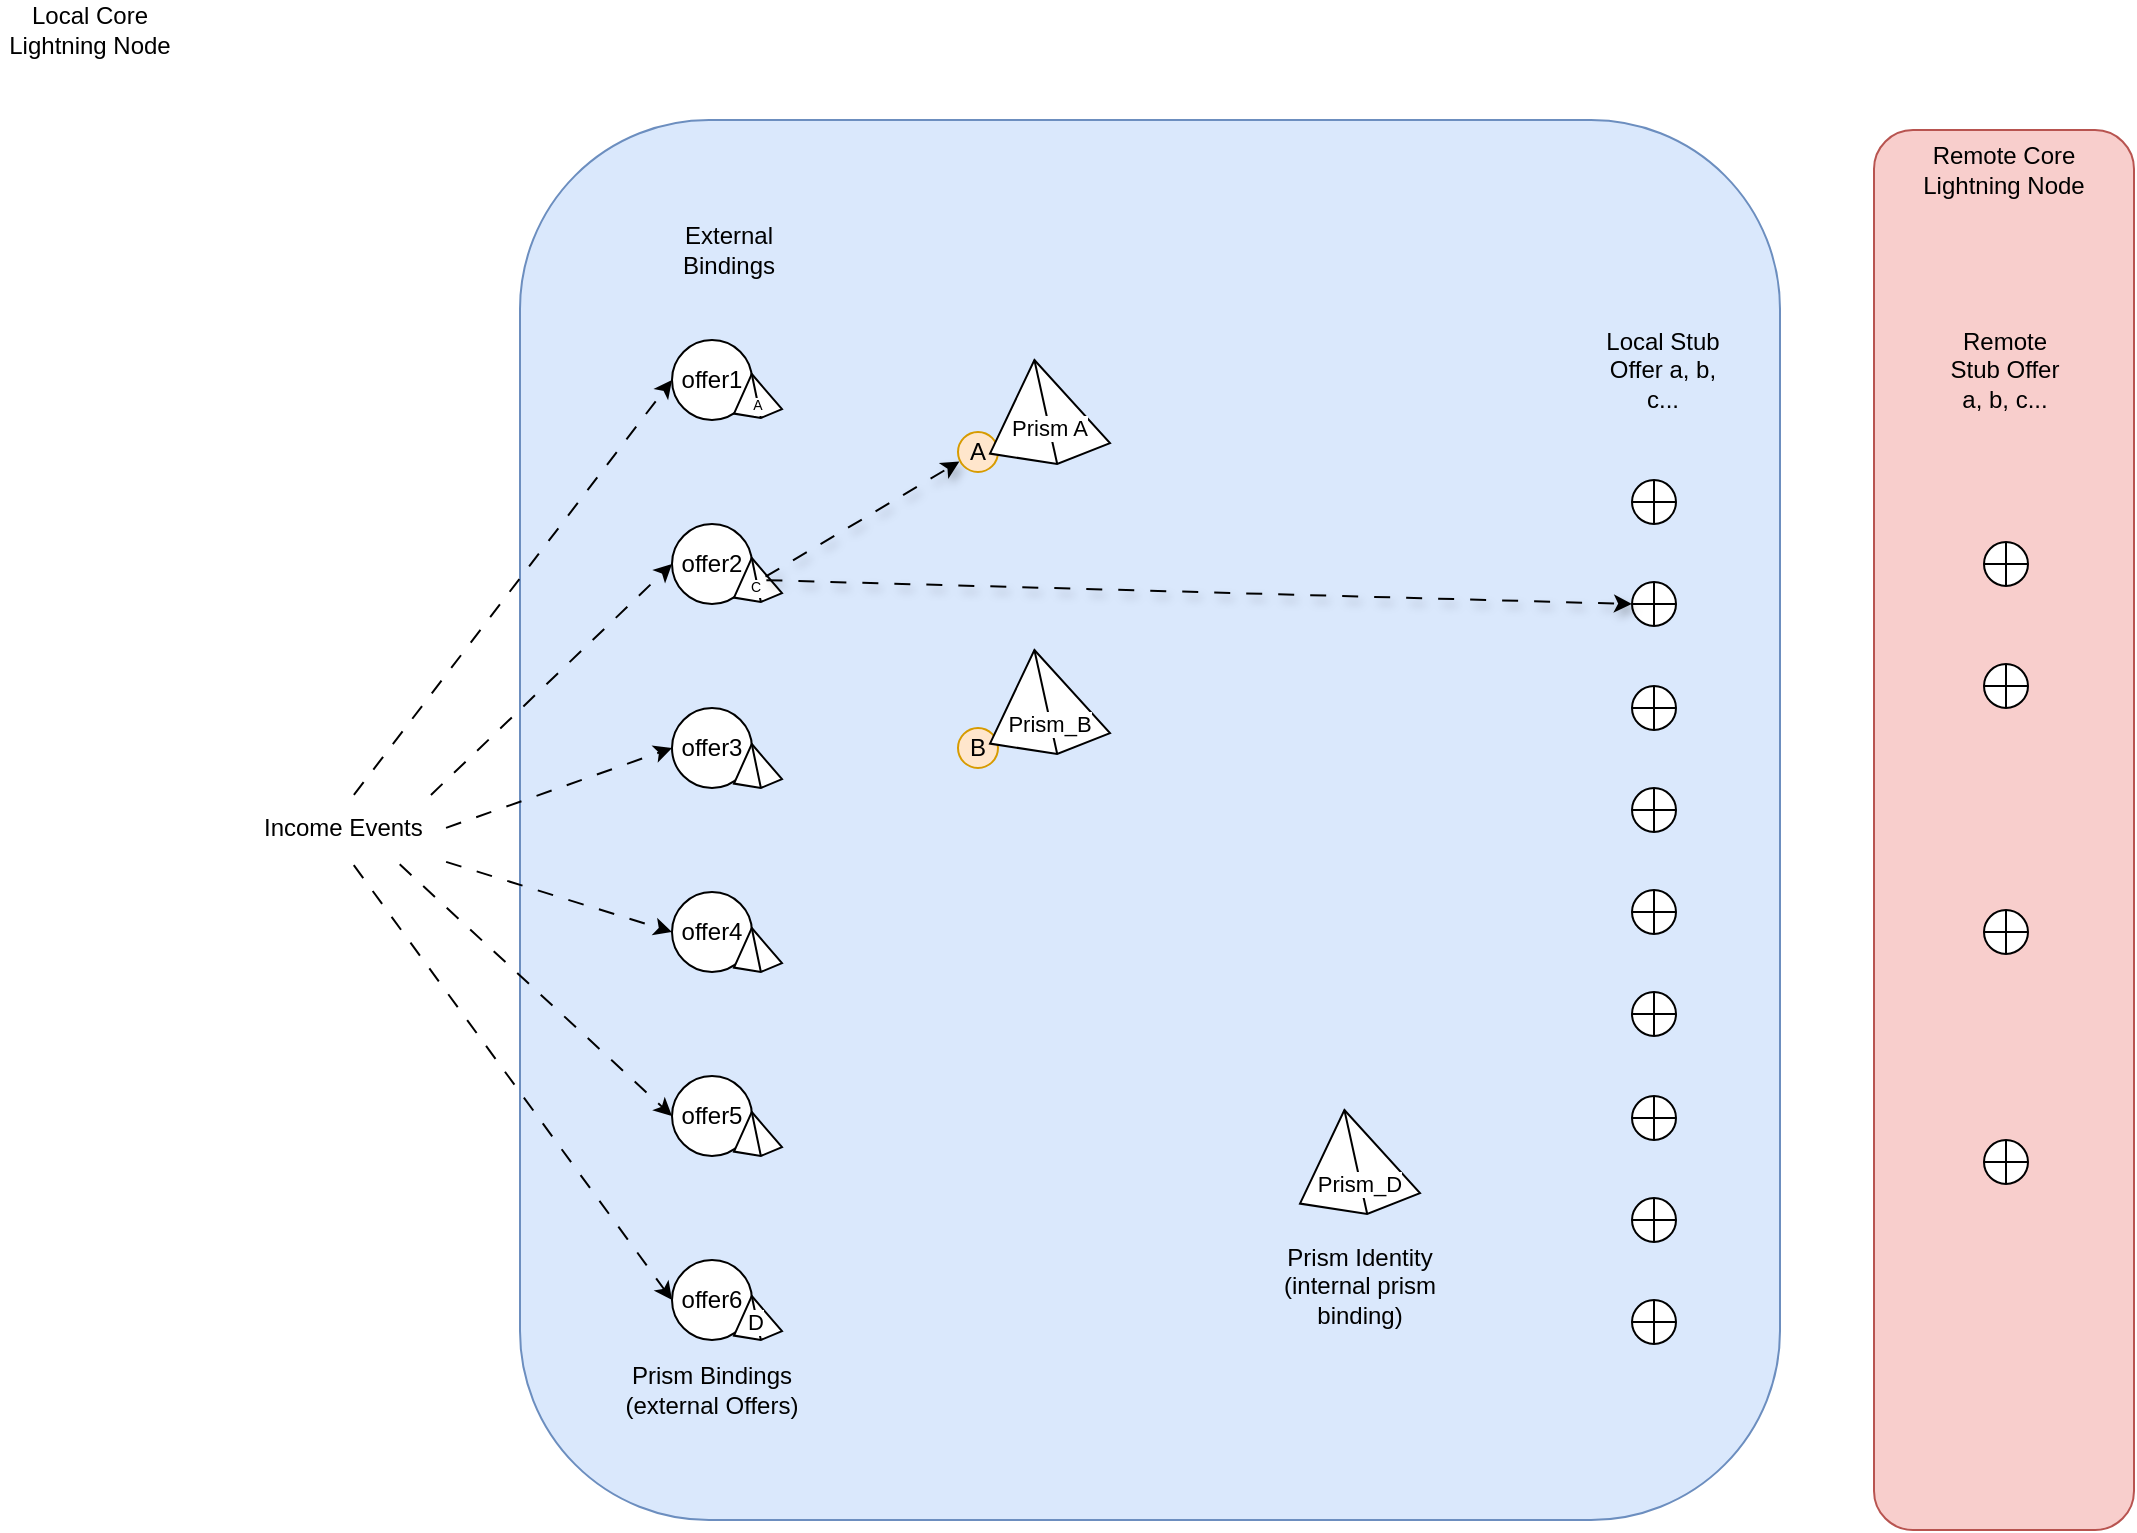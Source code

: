 <mxfile version="24.7.10">
  <diagram name="Page-1" id="5v8HJ1yWOcfsFn8PfRNU">
    <mxGraphModel dx="1948" dy="1653" grid="1" gridSize="10" guides="1" tooltips="1" connect="1" arrows="1" fold="1" page="1" pageScale="1" pageWidth="850" pageHeight="1100" math="0" shadow="0">
      <root>
        <mxCell id="0" />
        <mxCell id="1" parent="0" />
        <mxCell id="lW_S1ad1Wm1c-Adbqdd0-81" value="" style="rounded=1;whiteSpace=wrap;html=1;fillColor=#f8cecc;strokeColor=#b85450;" vertex="1" parent="1">
          <mxGeometry x="707" y="-75" width="130" height="700" as="geometry" />
        </mxCell>
        <mxCell id="lW_S1ad1Wm1c-Adbqdd0-80" value="" style="rounded=1;whiteSpace=wrap;html=1;fillColor=#dae8fc;strokeColor=#6c8ebf;" vertex="1" parent="1">
          <mxGeometry x="30" y="-80" width="630" height="700" as="geometry" />
        </mxCell>
        <mxCell id="lW_S1ad1Wm1c-Adbqdd0-2" value="offer6" style="ellipse;whiteSpace=wrap;html=1;aspect=fixed;direction=south;" vertex="1" parent="1">
          <mxGeometry x="106" y="490" width="40" height="40" as="geometry" />
        </mxCell>
        <mxCell id="lW_S1ad1Wm1c-Adbqdd0-3" value="offer5" style="ellipse;whiteSpace=wrap;html=1;aspect=fixed;direction=south;" vertex="1" parent="1">
          <mxGeometry x="106" y="398" width="40" height="40" as="geometry" />
        </mxCell>
        <mxCell id="lW_S1ad1Wm1c-Adbqdd0-4" value="offer4" style="ellipse;whiteSpace=wrap;html=1;aspect=fixed;direction=south;" vertex="1" parent="1">
          <mxGeometry x="106" y="306" width="40" height="40" as="geometry" />
        </mxCell>
        <mxCell id="lW_S1ad1Wm1c-Adbqdd0-5" value="offer3" style="ellipse;whiteSpace=wrap;html=1;aspect=fixed;direction=south;" vertex="1" parent="1">
          <mxGeometry x="106" y="214" width="40" height="40" as="geometry" />
        </mxCell>
        <mxCell id="lW_S1ad1Wm1c-Adbqdd0-6" value="offer2" style="ellipse;whiteSpace=wrap;html=1;aspect=fixed;direction=south;" vertex="1" parent="1">
          <mxGeometry x="106" y="122" width="40" height="40" as="geometry" />
        </mxCell>
        <mxCell id="lW_S1ad1Wm1c-Adbqdd0-7" value="offer1" style="ellipse;whiteSpace=wrap;html=1;aspect=fixed;direction=south;" vertex="1" parent="1">
          <mxGeometry x="106" y="30" width="40" height="40" as="geometry" />
        </mxCell>
        <mxCell id="lW_S1ad1Wm1c-Adbqdd0-50" value="" style="verticalLabelPosition=bottom;verticalAlign=top;html=1;shape=mxgraph.basic.pyramid;dx1=0.37;dx2=0.56;dy1=0.9;dy2=0.8;" vertex="1" parent="1">
          <mxGeometry x="420" y="415" width="60" height="52" as="geometry" />
        </mxCell>
        <mxCell id="lW_S1ad1Wm1c-Adbqdd0-51" value="Local Core Lightning Node" style="text;html=1;align=center;verticalAlign=middle;whiteSpace=wrap;rounded=0;" vertex="1" parent="1">
          <mxGeometry x="-230" y="-140" width="90" height="30" as="geometry" />
        </mxCell>
        <mxCell id="lW_S1ad1Wm1c-Adbqdd0-53" value="Income Events" style="text;html=1;whiteSpace=wrap;overflow=hidden;rounded=0;" vertex="1" parent="1">
          <mxGeometry x="-100" y="260" width="90" height="30" as="geometry" />
        </mxCell>
        <mxCell id="lW_S1ad1Wm1c-Adbqdd0-54" value="" style="endArrow=classic;html=1;rounded=0;exitX=0.5;exitY=0;exitDx=0;exitDy=0;entryX=0.5;entryY=1;entryDx=0;entryDy=0;flowAnimation=1;" edge="1" parent="1" source="lW_S1ad1Wm1c-Adbqdd0-53" target="lW_S1ad1Wm1c-Adbqdd0-7">
          <mxGeometry width="50" height="50" relative="1" as="geometry">
            <mxPoint x="240" y="240" as="sourcePoint" />
            <mxPoint x="290" y="190" as="targetPoint" />
          </mxGeometry>
        </mxCell>
        <mxCell id="lW_S1ad1Wm1c-Adbqdd0-55" value="" style="endArrow=classic;html=1;rounded=0;exitX=0.924;exitY=-0.01;exitDx=0;exitDy=0;entryX=0.5;entryY=1;entryDx=0;entryDy=0;exitPerimeter=0;flowAnimation=1;" edge="1" parent="1" source="lW_S1ad1Wm1c-Adbqdd0-53" target="lW_S1ad1Wm1c-Adbqdd0-6">
          <mxGeometry width="50" height="50" relative="1" as="geometry">
            <mxPoint y="270" as="sourcePoint" />
            <mxPoint x="116" y="60" as="targetPoint" />
          </mxGeometry>
        </mxCell>
        <mxCell id="lW_S1ad1Wm1c-Adbqdd0-56" value="" style="endArrow=classic;html=1;rounded=0;exitX=1;exitY=0.5;exitDx=0;exitDy=0;entryX=0.5;entryY=1;entryDx=0;entryDy=0;flowAnimation=1;" edge="1" parent="1" source="lW_S1ad1Wm1c-Adbqdd0-53" target="lW_S1ad1Wm1c-Adbqdd0-5">
          <mxGeometry width="50" height="50" relative="1" as="geometry">
            <mxPoint x="10" y="280" as="sourcePoint" />
            <mxPoint x="126" y="70" as="targetPoint" />
          </mxGeometry>
        </mxCell>
        <mxCell id="lW_S1ad1Wm1c-Adbqdd0-57" value="" style="endArrow=classic;html=1;rounded=0;exitX=1;exitY=1;exitDx=0;exitDy=0;entryX=0.5;entryY=1;entryDx=0;entryDy=0;flowAnimation=1;" edge="1" parent="1" source="lW_S1ad1Wm1c-Adbqdd0-53" target="lW_S1ad1Wm1c-Adbqdd0-4">
          <mxGeometry width="50" height="50" relative="1" as="geometry">
            <mxPoint x="20" y="290" as="sourcePoint" />
            <mxPoint x="136" y="80" as="targetPoint" />
          </mxGeometry>
        </mxCell>
        <mxCell id="lW_S1ad1Wm1c-Adbqdd0-58" value="" style="endArrow=classic;html=1;rounded=0;exitX=0.75;exitY=1;exitDx=0;exitDy=0;entryX=0.5;entryY=1;entryDx=0;entryDy=0;flowAnimation=1;" edge="1" parent="1" source="lW_S1ad1Wm1c-Adbqdd0-53" target="lW_S1ad1Wm1c-Adbqdd0-3">
          <mxGeometry width="50" height="50" relative="1" as="geometry">
            <mxPoint x="30" y="300" as="sourcePoint" />
            <mxPoint x="146" y="90" as="targetPoint" />
          </mxGeometry>
        </mxCell>
        <mxCell id="lW_S1ad1Wm1c-Adbqdd0-59" value="" style="endArrow=classic;html=1;rounded=0;exitX=0.5;exitY=1;exitDx=0;exitDy=0;entryX=0.5;entryY=1;entryDx=0;entryDy=0;flowAnimation=1;" edge="1" parent="1" source="lW_S1ad1Wm1c-Adbqdd0-53" target="lW_S1ad1Wm1c-Adbqdd0-2">
          <mxGeometry width="50" height="50" relative="1" as="geometry">
            <mxPoint x="40" y="310" as="sourcePoint" />
            <mxPoint x="156" y="100" as="targetPoint" />
          </mxGeometry>
        </mxCell>
        <mxCell id="lW_S1ad1Wm1c-Adbqdd0-61" value="Prism Identity (internal prism binding)" style="text;html=1;align=center;verticalAlign=middle;whiteSpace=wrap;rounded=0;" vertex="1" parent="1">
          <mxGeometry x="405" y="488" width="90" height="30" as="geometry" />
        </mxCell>
        <mxCell id="lW_S1ad1Wm1c-Adbqdd0-63" value="" style="verticalLabelPosition=bottom;verticalAlign=top;html=1;shape=mxgraph.basic.pyramid;dx1=0.37;dx2=0.56;dy1=0.9;dy2=0.8;" vertex="1" parent="1">
          <mxGeometry x="137" y="47" width="24" height="22" as="geometry" />
        </mxCell>
        <mxCell id="lW_S1ad1Wm1c-Adbqdd0-65" value="" style="verticalLabelPosition=bottom;verticalAlign=top;html=1;shape=mxgraph.basic.pyramid;dx1=0.37;dx2=0.56;dy1=0.9;dy2=0.8;" vertex="1" parent="1">
          <mxGeometry x="137" y="139" width="24" height="22" as="geometry" />
        </mxCell>
        <mxCell id="lW_S1ad1Wm1c-Adbqdd0-66" value="" style="verticalLabelPosition=bottom;verticalAlign=top;html=1;shape=mxgraph.basic.pyramid;dx1=0.37;dx2=0.56;dy1=0.9;dy2=0.8;" vertex="1" parent="1">
          <mxGeometry x="137" y="232" width="24" height="22" as="geometry" />
        </mxCell>
        <mxCell id="lW_S1ad1Wm1c-Adbqdd0-67" value="" style="verticalLabelPosition=bottom;verticalAlign=top;html=1;shape=mxgraph.basic.pyramid;dx1=0.37;dx2=0.56;dy1=0.9;dy2=0.8;" vertex="1" parent="1">
          <mxGeometry x="137" y="324" width="24" height="22" as="geometry" />
        </mxCell>
        <mxCell id="lW_S1ad1Wm1c-Adbqdd0-68" value="" style="verticalLabelPosition=bottom;verticalAlign=top;html=1;shape=mxgraph.basic.pyramid;dx1=0.37;dx2=0.56;dy1=0.9;dy2=0.8;" vertex="1" parent="1">
          <mxGeometry x="137" y="416" width="24" height="22" as="geometry" />
        </mxCell>
        <mxCell id="lW_S1ad1Wm1c-Adbqdd0-70" value="" style="verticalLabelPosition=bottom;verticalAlign=top;html=1;shape=mxgraph.basic.pyramid;dx1=0.37;dx2=0.56;dy1=0.9;dy2=0.8;" vertex="1" parent="1">
          <mxGeometry x="137" y="508" width="24" height="22" as="geometry" />
        </mxCell>
        <mxCell id="lW_S1ad1Wm1c-Adbqdd0-71" value="" style="shape=orEllipse;perimeter=ellipsePerimeter;whiteSpace=wrap;html=1;backgroundOutline=1;" vertex="1" parent="1">
          <mxGeometry x="586" y="100" width="22" height="22" as="geometry" />
        </mxCell>
        <mxCell id="lW_S1ad1Wm1c-Adbqdd0-73" value="" style="shape=orEllipse;perimeter=ellipsePerimeter;whiteSpace=wrap;html=1;backgroundOutline=1;" vertex="1" parent="1">
          <mxGeometry x="762" y="192" width="22" height="22" as="geometry" />
        </mxCell>
        <mxCell id="lW_S1ad1Wm1c-Adbqdd0-74" value="" style="shape=orEllipse;perimeter=ellipsePerimeter;whiteSpace=wrap;html=1;backgroundOutline=1;" vertex="1" parent="1">
          <mxGeometry x="762" y="315" width="22" height="22" as="geometry" />
        </mxCell>
        <mxCell id="lW_S1ad1Wm1c-Adbqdd0-75" value="" style="shape=orEllipse;perimeter=ellipsePerimeter;whiteSpace=wrap;html=1;backgroundOutline=1;" vertex="1" parent="1">
          <mxGeometry x="762" y="430" width="22" height="22" as="geometry" />
        </mxCell>
        <mxCell id="lW_S1ad1Wm1c-Adbqdd0-78" value="Local Stub Offer a, b, c..." style="text;html=1;align=center;verticalAlign=middle;whiteSpace=wrap;rounded=0;" vertex="1" parent="1">
          <mxGeometry x="567" y="30" width="69" height="30" as="geometry" />
        </mxCell>
        <mxCell id="lW_S1ad1Wm1c-Adbqdd0-79" value="Prism Bindings (external Offers)" style="text;html=1;align=center;verticalAlign=middle;whiteSpace=wrap;rounded=0;" vertex="1" parent="1">
          <mxGeometry x="81" y="540" width="90" height="30" as="geometry" />
        </mxCell>
        <mxCell id="lW_S1ad1Wm1c-Adbqdd0-82" value="Remote Core Lightning Node" style="text;html=1;align=center;verticalAlign=middle;whiteSpace=wrap;rounded=0;" vertex="1" parent="1">
          <mxGeometry x="727" y="-70" width="90" height="30" as="geometry" />
        </mxCell>
        <mxCell id="lW_S1ad1Wm1c-Adbqdd0-83" value="" style="shape=orEllipse;perimeter=ellipsePerimeter;whiteSpace=wrap;html=1;backgroundOutline=1;" vertex="1" parent="1">
          <mxGeometry x="762" y="131" width="22" height="22" as="geometry" />
        </mxCell>
        <mxCell id="lW_S1ad1Wm1c-Adbqdd0-84" value="" style="shape=orEllipse;perimeter=ellipsePerimeter;whiteSpace=wrap;html=1;backgroundOutline=1;" vertex="1" parent="1">
          <mxGeometry x="586" y="305" width="22" height="22" as="geometry" />
        </mxCell>
        <mxCell id="lW_S1ad1Wm1c-Adbqdd0-85" value="" style="shape=orEllipse;perimeter=ellipsePerimeter;whiteSpace=wrap;html=1;backgroundOutline=1;" vertex="1" parent="1">
          <mxGeometry x="586" y="408" width="22" height="22" as="geometry" />
        </mxCell>
        <mxCell id="lW_S1ad1Wm1c-Adbqdd0-86" value="" style="shape=orEllipse;perimeter=ellipsePerimeter;whiteSpace=wrap;html=1;backgroundOutline=1;" vertex="1" parent="1">
          <mxGeometry x="586" y="510" width="22" height="22" as="geometry" />
        </mxCell>
        <mxCell id="lW_S1ad1Wm1c-Adbqdd0-88" value="Remote Stub Offer a, b, c..." style="text;html=1;align=center;verticalAlign=middle;whiteSpace=wrap;rounded=0;" vertex="1" parent="1">
          <mxGeometry x="737.5" y="30" width="69" height="30" as="geometry" />
        </mxCell>
        <mxCell id="lW_S1ad1Wm1c-Adbqdd0-91" value="" style="endArrow=classic;html=1;rounded=0;shadow=1;flowAnimation=1;entryX=0.739;entryY=0.965;entryDx=0;entryDy=0;entryPerimeter=0;" edge="1" parent="1" target="lW_S1ad1Wm1c-Adbqdd0-107">
          <mxGeometry width="50" height="50" relative="1" as="geometry">
            <mxPoint x="150" y="150" as="sourcePoint" />
            <mxPoint x="200" y="100" as="targetPoint" />
          </mxGeometry>
        </mxCell>
        <mxCell id="lW_S1ad1Wm1c-Adbqdd0-93" value="" style="shape=orEllipse;perimeter=ellipsePerimeter;whiteSpace=wrap;html=1;backgroundOutline=1;" vertex="1" parent="1">
          <mxGeometry x="586" y="203" width="22" height="22" as="geometry" />
        </mxCell>
        <mxCell id="lW_S1ad1Wm1c-Adbqdd0-94" value="" style="shape=orEllipse;perimeter=ellipsePerimeter;whiteSpace=wrap;html=1;backgroundOutline=1;" vertex="1" parent="1">
          <mxGeometry x="586" y="151" width="22" height="22" as="geometry" />
        </mxCell>
        <mxCell id="lW_S1ad1Wm1c-Adbqdd0-95" value="" style="shape=orEllipse;perimeter=ellipsePerimeter;whiteSpace=wrap;html=1;backgroundOutline=1;" vertex="1" parent="1">
          <mxGeometry x="586" y="254" width="22" height="22" as="geometry" />
        </mxCell>
        <mxCell id="lW_S1ad1Wm1c-Adbqdd0-96" value="" style="shape=orEllipse;perimeter=ellipsePerimeter;whiteSpace=wrap;html=1;backgroundOutline=1;" vertex="1" parent="1">
          <mxGeometry x="586" y="356" width="22" height="22" as="geometry" />
        </mxCell>
        <mxCell id="lW_S1ad1Wm1c-Adbqdd0-97" value="" style="shape=orEllipse;perimeter=ellipsePerimeter;whiteSpace=wrap;html=1;backgroundOutline=1;" vertex="1" parent="1">
          <mxGeometry x="586" y="459" width="22" height="22" as="geometry" />
        </mxCell>
        <mxCell id="lW_S1ad1Wm1c-Adbqdd0-98" value="" style="endArrow=classic;html=1;rounded=0;entryX=0;entryY=0.5;entryDx=0;entryDy=0;shadow=1;flowAnimation=1;" edge="1" parent="1" target="lW_S1ad1Wm1c-Adbqdd0-94">
          <mxGeometry width="50" height="50" relative="1" as="geometry">
            <mxPoint x="150" y="150" as="sourcePoint" />
            <mxPoint x="304" y="134" as="targetPoint" />
          </mxGeometry>
        </mxCell>
        <mxCell id="lW_S1ad1Wm1c-Adbqdd0-99" value="Prism_A" style="text;html=1;align=center;verticalAlign=middle;whiteSpace=wrap;rounded=0;fontFamily=Helvetica;fontSize=11;fontColor=default;labelBackgroundColor=default;" vertex="1" parent="1">
          <mxGeometry x="265" y="62" width="60" height="30" as="geometry" />
        </mxCell>
        <mxCell id="lW_S1ad1Wm1c-Adbqdd0-102" value="Prism_D" style="text;html=1;align=center;verticalAlign=middle;whiteSpace=wrap;rounded=0;fontFamily=Helvetica;fontSize=11;fontColor=default;labelBackgroundColor=default;" vertex="1" parent="1">
          <mxGeometry x="420" y="437" width="60" height="30" as="geometry" />
        </mxCell>
        <mxCell id="lW_S1ad1Wm1c-Adbqdd0-103" value="D" style="text;html=1;align=center;verticalAlign=middle;whiteSpace=wrap;rounded=0;fontFamily=Helvetica;fontSize=11;fontColor=default;labelBackgroundColor=default;" vertex="1" parent="1">
          <mxGeometry x="118" y="506" width="60" height="30" as="geometry" />
        </mxCell>
        <mxCell id="lW_S1ad1Wm1c-Adbqdd0-104" value="A" style="text;html=1;align=center;verticalAlign=middle;whiteSpace=wrap;rounded=0;fontFamily=Helvetica;fontSize=7;fontColor=default;labelBackgroundColor=default;" vertex="1" parent="1">
          <mxGeometry x="119" y="48" width="60" height="30" as="geometry" />
        </mxCell>
        <mxCell id="lW_S1ad1Wm1c-Adbqdd0-105" value="C" style="text;html=1;align=center;verticalAlign=middle;whiteSpace=wrap;rounded=0;fontFamily=Helvetica;fontSize=7;fontColor=default;labelBackgroundColor=default;" vertex="1" parent="1">
          <mxGeometry x="118" y="139" width="60" height="30" as="geometry" />
        </mxCell>
        <mxCell id="lW_S1ad1Wm1c-Adbqdd0-106" value="External Bindings" style="text;html=1;align=center;verticalAlign=middle;whiteSpace=wrap;rounded=0;" vertex="1" parent="1">
          <mxGeometry x="100" y="-30" width="69" height="30" as="geometry" />
        </mxCell>
        <mxCell id="lW_S1ad1Wm1c-Adbqdd0-107" value="A" style="ellipse;whiteSpace=wrap;html=1;aspect=fixed;direction=south;fillColor=#ffe6cc;strokeColor=#d79b00;" vertex="1" parent="1">
          <mxGeometry x="249" y="76" width="20" height="20" as="geometry" />
        </mxCell>
        <mxCell id="lW_S1ad1Wm1c-Adbqdd0-46" value="" style="verticalLabelPosition=bottom;verticalAlign=top;html=1;shape=mxgraph.basic.pyramid;dx1=0.37;dx2=0.56;dy1=0.9;dy2=0.8;" vertex="1" parent="1">
          <mxGeometry x="265" y="40" width="60" height="52" as="geometry" />
        </mxCell>
        <mxCell id="lW_S1ad1Wm1c-Adbqdd0-110" value="Prism A" style="text;html=1;align=center;verticalAlign=middle;whiteSpace=wrap;rounded=0;fontFamily=Helvetica;fontSize=11;fontColor=default;labelBackgroundColor=default;" vertex="1" parent="1">
          <mxGeometry x="265" y="60" width="60" height="28" as="geometry" />
        </mxCell>
        <mxCell id="lW_S1ad1Wm1c-Adbqdd0-112" value="B" style="ellipse;whiteSpace=wrap;html=1;aspect=fixed;direction=south;fillColor=#ffe6cc;strokeColor=#d79b00;" vertex="1" parent="1">
          <mxGeometry x="249" y="224" width="20" height="20" as="geometry" />
        </mxCell>
        <mxCell id="lW_S1ad1Wm1c-Adbqdd0-48" value="" style="verticalLabelPosition=bottom;verticalAlign=top;html=1;shape=mxgraph.basic.pyramid;dx1=0.37;dx2=0.56;dy1=0.9;dy2=0.8;" vertex="1" parent="1">
          <mxGeometry x="265" y="185" width="60" height="52" as="geometry" />
        </mxCell>
        <mxCell id="lW_S1ad1Wm1c-Adbqdd0-100" value="Prism_B" style="text;html=1;align=center;verticalAlign=middle;whiteSpace=wrap;rounded=0;fontFamily=Helvetica;fontSize=11;fontColor=default;labelBackgroundColor=default;" vertex="1" parent="1">
          <mxGeometry x="265" y="207" width="60" height="30" as="geometry" />
        </mxCell>
      </root>
    </mxGraphModel>
  </diagram>
</mxfile>
